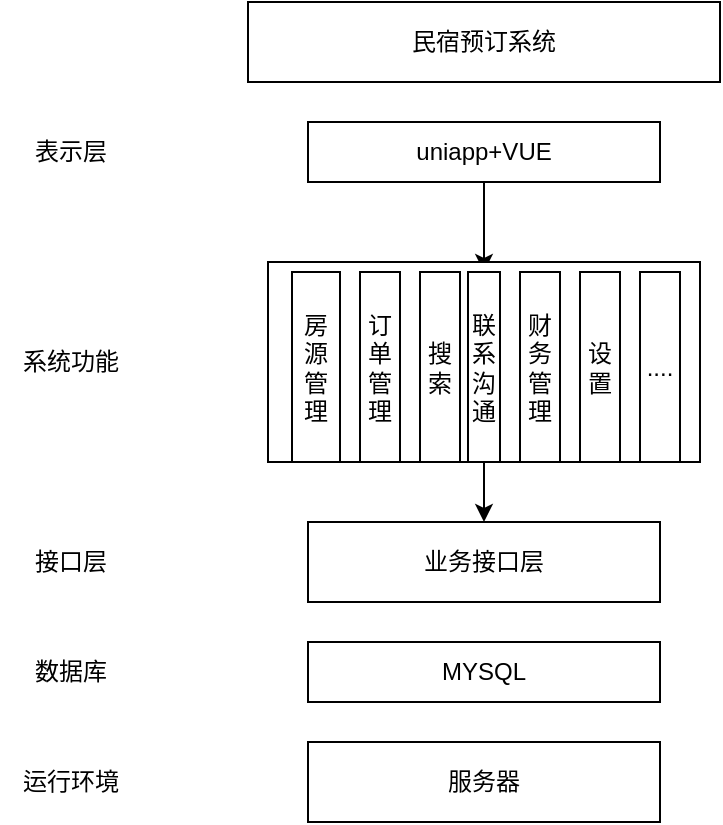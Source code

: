 <mxfile version="26.2.14" pages="2">
  <diagram name="第 1 页" id="EE1FdvPi0SUPEJO_9L75">
    <mxGraphModel dx="1034" dy="578" grid="1" gridSize="10" guides="1" tooltips="1" connect="1" arrows="1" fold="1" page="1" pageScale="1" pageWidth="827" pageHeight="1169" math="0" shadow="0">
      <root>
        <mxCell id="0" />
        <mxCell id="1" parent="0" />
        <mxCell id="6DteigG6Qflv_BQds3x4-3" value="民宿预订系统" style="rounded=0;whiteSpace=wrap;html=1;" vertex="1" parent="1">
          <mxGeometry x="304" y="80" width="236" height="40" as="geometry" />
        </mxCell>
        <mxCell id="6DteigG6Qflv_BQds3x4-21" style="edgeStyle=orthogonalEdgeStyle;rounded=0;orthogonalLoop=1;jettySize=auto;html=1;entryX=0.5;entryY=0;entryDx=0;entryDy=0;" edge="1" parent="1" source="6DteigG6Qflv_BQds3x4-6" target="6DteigG6Qflv_BQds3x4-14">
          <mxGeometry relative="1" as="geometry" />
        </mxCell>
        <mxCell id="6DteigG6Qflv_BQds3x4-6" value="uniapp+VUE" style="rounded=0;whiteSpace=wrap;html=1;" vertex="1" parent="1">
          <mxGeometry x="334" y="140" width="176" height="30" as="geometry" />
        </mxCell>
        <mxCell id="6DteigG6Qflv_BQds3x4-24" style="edgeStyle=orthogonalEdgeStyle;rounded=0;orthogonalLoop=1;jettySize=auto;html=1;" edge="1" parent="1" source="6DteigG6Qflv_BQds3x4-7" target="6DteigG6Qflv_BQds3x4-23">
          <mxGeometry relative="1" as="geometry" />
        </mxCell>
        <mxCell id="6DteigG6Qflv_BQds3x4-7" value="" style="rounded=0;whiteSpace=wrap;html=1;" vertex="1" parent="1">
          <mxGeometry x="314" y="210" width="216" height="100" as="geometry" />
        </mxCell>
        <mxCell id="6DteigG6Qflv_BQds3x4-9" value="房源管理" style="rounded=0;whiteSpace=wrap;html=1;" vertex="1" parent="1">
          <mxGeometry x="326" y="215" width="24" height="95" as="geometry" />
        </mxCell>
        <mxCell id="6DteigG6Qflv_BQds3x4-10" value="订单管理" style="rounded=0;whiteSpace=wrap;html=1;" vertex="1" parent="1">
          <mxGeometry x="360" y="215" width="20" height="95" as="geometry" />
        </mxCell>
        <mxCell id="6DteigG6Qflv_BQds3x4-11" value="搜索" style="rounded=0;whiteSpace=wrap;html=1;" vertex="1" parent="1">
          <mxGeometry x="390" y="215" width="20" height="95" as="geometry" />
        </mxCell>
        <mxCell id="6DteigG6Qflv_BQds3x4-14" value="联系沟通" style="rounded=0;whiteSpace=wrap;html=1;" vertex="1" parent="1">
          <mxGeometry x="414" y="215" width="16" height="95" as="geometry" />
        </mxCell>
        <mxCell id="6DteigG6Qflv_BQds3x4-15" value="财务管理" style="rounded=0;whiteSpace=wrap;html=1;" vertex="1" parent="1">
          <mxGeometry x="440" y="215" width="20" height="95" as="geometry" />
        </mxCell>
        <mxCell id="6DteigG6Qflv_BQds3x4-16" value="设置" style="rounded=0;whiteSpace=wrap;html=1;" vertex="1" parent="1">
          <mxGeometry x="470" y="215" width="20" height="95" as="geometry" />
        </mxCell>
        <mxCell id="6DteigG6Qflv_BQds3x4-17" value="...." style="rounded=0;whiteSpace=wrap;html=1;" vertex="1" parent="1">
          <mxGeometry x="500" y="215" width="20" height="95" as="geometry" />
        </mxCell>
        <mxCell id="6DteigG6Qflv_BQds3x4-23" value="业务接口层" style="rounded=0;whiteSpace=wrap;html=1;" vertex="1" parent="1">
          <mxGeometry x="334" y="340" width="176" height="40" as="geometry" />
        </mxCell>
        <mxCell id="6DteigG6Qflv_BQds3x4-25" value="MYSQL" style="rounded=0;whiteSpace=wrap;html=1;" vertex="1" parent="1">
          <mxGeometry x="334" y="400" width="176" height="30" as="geometry" />
        </mxCell>
        <mxCell id="6DteigG6Qflv_BQds3x4-26" value="服务器" style="rounded=0;whiteSpace=wrap;html=1;" vertex="1" parent="1">
          <mxGeometry x="334" y="450" width="176" height="40" as="geometry" />
        </mxCell>
        <mxCell id="kZzPBTxeL-IcbpN5rvKB-1" value="表示层" style="text;html=1;align=center;verticalAlign=middle;resizable=0;points=[];autosize=1;strokeColor=none;fillColor=none;" vertex="1" parent="1">
          <mxGeometry x="185" y="140" width="60" height="30" as="geometry" />
        </mxCell>
        <mxCell id="kZzPBTxeL-IcbpN5rvKB-3" value="系统功能" style="text;html=1;align=center;verticalAlign=middle;resizable=0;points=[];autosize=1;strokeColor=none;fillColor=none;" vertex="1" parent="1">
          <mxGeometry x="180" y="245" width="70" height="30" as="geometry" />
        </mxCell>
        <mxCell id="kZzPBTxeL-IcbpN5rvKB-4" value="接口层" style="text;html=1;align=center;verticalAlign=middle;resizable=0;points=[];autosize=1;strokeColor=none;fillColor=none;" vertex="1" parent="1">
          <mxGeometry x="185" y="345" width="60" height="30" as="geometry" />
        </mxCell>
        <mxCell id="kZzPBTxeL-IcbpN5rvKB-5" value="数据库" style="text;html=1;align=center;verticalAlign=middle;resizable=0;points=[];autosize=1;strokeColor=none;fillColor=none;" vertex="1" parent="1">
          <mxGeometry x="185" y="400" width="60" height="30" as="geometry" />
        </mxCell>
        <mxCell id="kZzPBTxeL-IcbpN5rvKB-6" value="运行环境" style="text;html=1;align=center;verticalAlign=middle;resizable=0;points=[];autosize=1;strokeColor=none;fillColor=none;" vertex="1" parent="1">
          <mxGeometry x="180" y="455" width="70" height="30" as="geometry" />
        </mxCell>
      </root>
    </mxGraphModel>
  </diagram>
  <diagram id="mqnN_yWX03HHrvrMGJ0k" name="第 2 页">
    <mxGraphModel grid="1" page="1" gridSize="10" guides="1" tooltips="1" connect="1" arrows="1" fold="1" pageScale="1" pageWidth="827" pageHeight="1169" math="0" shadow="0">
      <root>
        <mxCell id="0" />
        <mxCell id="1" parent="0" />
      </root>
    </mxGraphModel>
  </diagram>
</mxfile>
